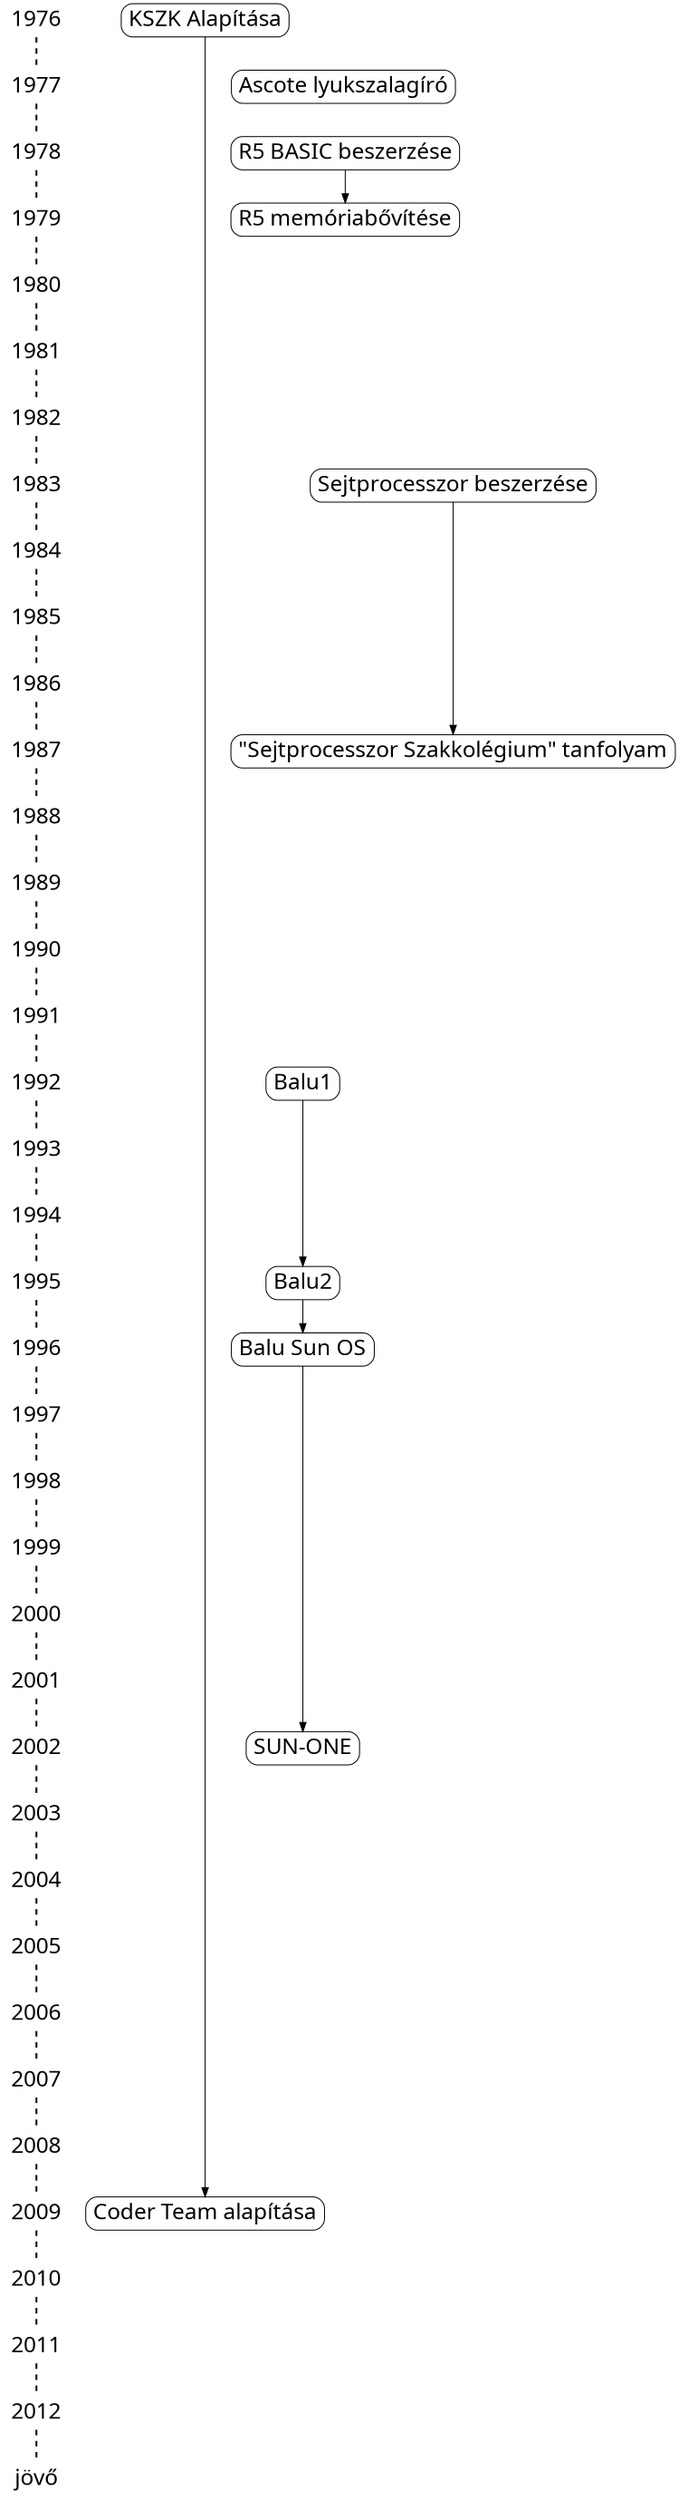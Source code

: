 digraph timeline {

	size = "5,40"

	// Évek
//asd
	node [
		fontsize = 24,
		fontname = "CMU Typewriter Text",
		shape = plaintext
	];
	edge [
		//color = "#888888",
		style = dashed,
		penwidth = 2,
		arrowhead = none
	];
	1976 -> 1977 -> 1978 -> 1979 -> 1980 -> 1981;
	1981 -> 1982 -> 1983 -> 1984 -> 1985 -> 1986;
	1986 -> 1987 -> 1988 -> 1989 -> 1990 -> 1991;
	1991 -> 1992 -> 1993 -> 1994 -> 1995 -> 1996;
	1996 -> 1997 -> 1998 -> 1999 -> 2000 -> 2001;
	2001 -> 2002 -> 2003 -> 2004 -> 2005 -> 2006;
	2006 -> 2007 -> 2008 -> 2009 -> 2010 -> 2011;
	2011 -> 2012 -> jövő;

	// Események
	node [
		fontsize = 24,
		fontname = "CMU Typewriter Text",
		shape = box,
		style = rounded
	];
	edge [
		style = solid,
		color = "#000000",
		penwidth = 1,
		arrowhead = normal,
		arrowsize = 1,
	];
	// Események, évek szerint
	{ rank=same; 1976
		KSZKAlapitas [ label = "KSZK Alapítása" ]
	}
	{ rank=same; 1977
		Ascote [ label = "Ascote lyukszalagíró" ]
	}
	{ rank=same; 1978
		R5_BASIC [ label = "R5 BASIC beszerzése" ]
	}
	{ rank=same; 1979
		R5_MEM [ label = "R5 memóriabővítése" ]
	}
	{ rank=same; 1980
		//...
	}
	{ rank=same; 1981
		//...
	}
	{ rank=same; 1982
		//...
	}
	{ rank=same; 1983
		SEJTPROC [ label = "Sejtprocesszor beszerzése" ]
	}
	{ rank=same; 1984
		//...
	}
	{ rank=same; 1985
		//...
	}
	{ rank=same; 1986
		//...
	}
	{ rank=same; 1987
		SEJTPROC_TANF [ label = "\"Sejtprocesszor Szakkolégium\" tanfolyam" ]
	}
	{ rank=same; 1988
		//...
	}
	{ rank=same; 1989
		//...
	}
	{ rank=same; 1990
		//...
	}
	{ rank=same; 1991
		//...
	}
	{ rank=same; 1992
		BALU1 [ label = "Balu1" ]
	}
	{ rank=same; 1993
		//...
	}
	{ rank=same; 1994
		//...
	}
	{ rank=same; 1995
		BALU2 [ label = "Balu2" ]
	}
	{ rank=same; 1996
		BALU3 [ label = "Balu Sun OS" ]
	}
	{ rank=same; 1997
		//...
	}
	{ rank=same; 1998
		//...
	}
	{ rank=same; 1999
		//...
	}
	{ rank=same; 2000
		//...
	}
	{ rank=same; 2001
		//...
	}
	{ rank=same; 2002
		BALU4 [ label = "SUN-ONE" ]
	}
	{ rank=same; 2003
		//...
	}
	{ rank=same; 2004
		//...
	}
	{ rank=same; 2005
		//...
	}
	{ rank=same; 2006
		//...
	}
	{ rank=same; 2007
		//...
	}
	{ rank=same; 2008
		//...
	}
	{ rank=same; 2009
		CoderTeam [ label = "Coder Team alapítása" ]
	}
	{ rank=same; 2010
		//...
	}
	{ rank=same; 2011
		//...
	}
	{ rank=same; 2012
		//...
	}
	
	// Csoport összekötések
	KSZKAlapitas -> CoderTeam;
	R5_BASIC -> R5_MEM;
	SEJTPROC -> SEJTPROC_TANF;
	BALU1 -> BALU2 -> BALU3 -> BALU4;
}
